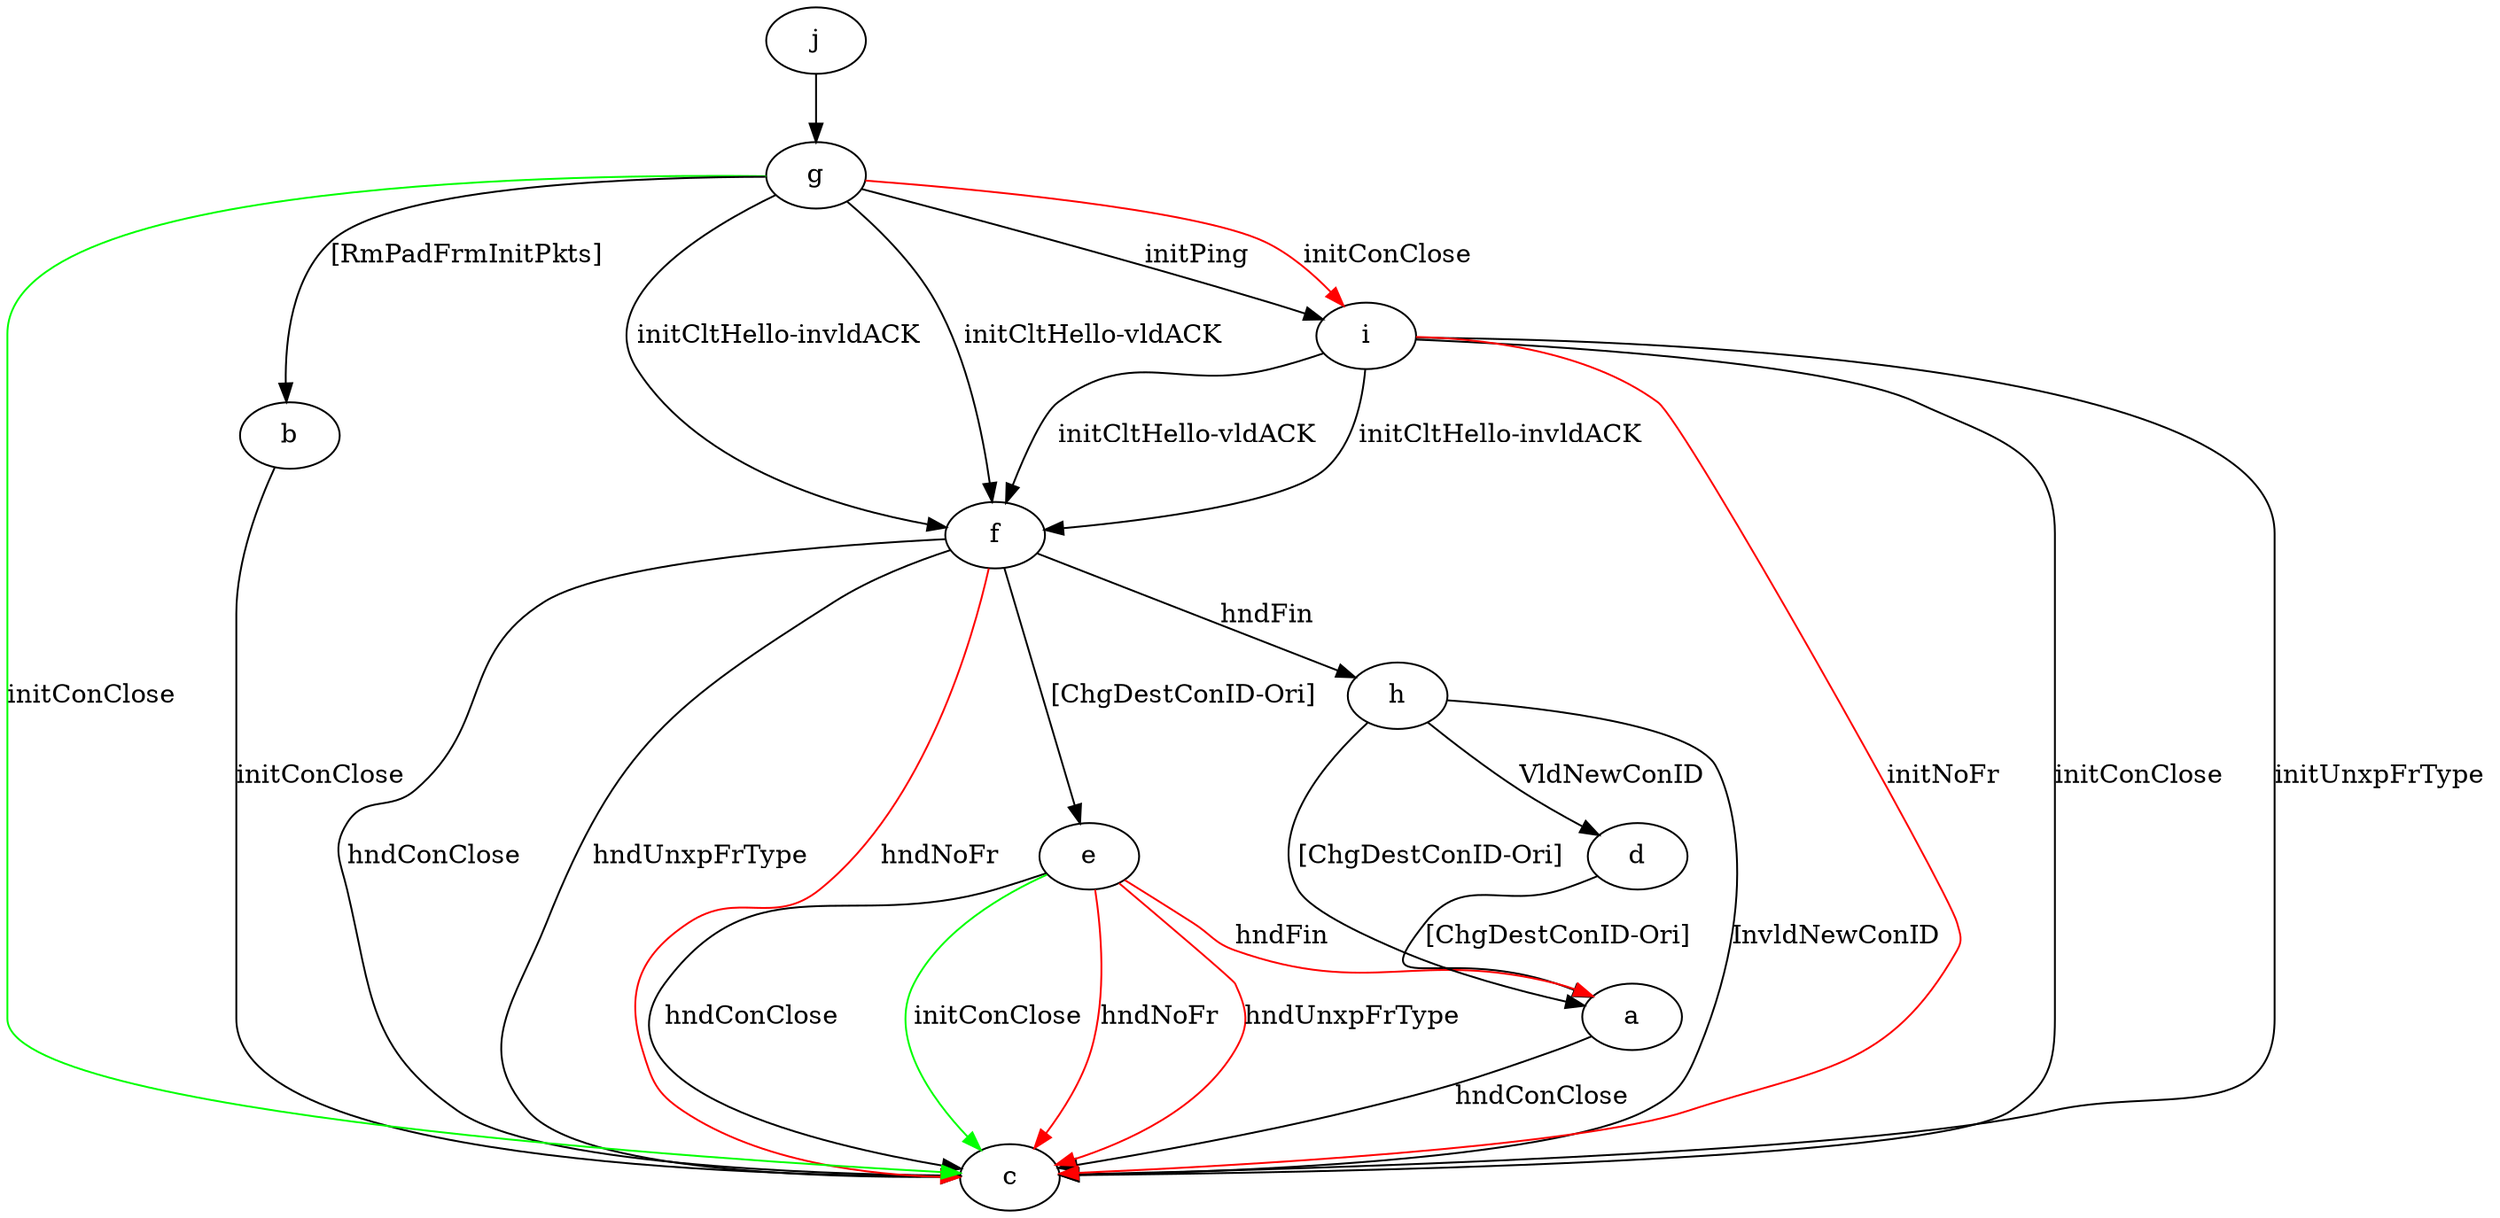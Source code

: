 digraph "" {
	a -> c	[key=0,
		label="hndConClose "];
	b -> c	[key=0,
		label="initConClose "];
	d -> a	[key=0,
		label="[ChgDestConID-Ori] "];
	e -> a	[key=0,
		color=red,
		label="hndFin "];
	e -> c	[key=0,
		label="hndConClose "];
	e -> c	[key=1,
		color=green,
		label="initConClose "];
	e -> c	[key=2,
		color=red,
		label="hndNoFr "];
	e -> c	[key=3,
		color=red,
		label="hndUnxpFrType "];
	f -> c	[key=0,
		label="hndConClose "];
	f -> c	[key=1,
		label="hndUnxpFrType "];
	f -> c	[key=2,
		color=red,
		label="hndNoFr "];
	f -> e	[key=0,
		label="[ChgDestConID-Ori] "];
	f -> h	[key=0,
		label="hndFin "];
	g -> b	[key=0,
		label="[RmPadFrmInitPkts] "];
	g -> c	[key=0,
		color=green,
		label="initConClose "];
	g -> f	[key=0,
		label="initCltHello-vldACK "];
	g -> f	[key=1,
		label="initCltHello-invldACK "];
	g -> i	[key=0,
		label="initPing "];
	g -> i	[key=1,
		color=red,
		label="initConClose "];
	h -> a	[key=0,
		label="[ChgDestConID-Ori] "];
	h -> c	[key=0,
		label="InvldNewConID "];
	h -> d	[key=0,
		label="VldNewConID "];
	i -> c	[key=0,
		label="initConClose "];
	i -> c	[key=1,
		label="initUnxpFrType "];
	i -> c	[key=2,
		color=red,
		label="initNoFr "];
	i -> f	[key=0,
		label="initCltHello-vldACK "];
	i -> f	[key=1,
		label="initCltHello-invldACK "];
	j -> g	[key=0];
}
